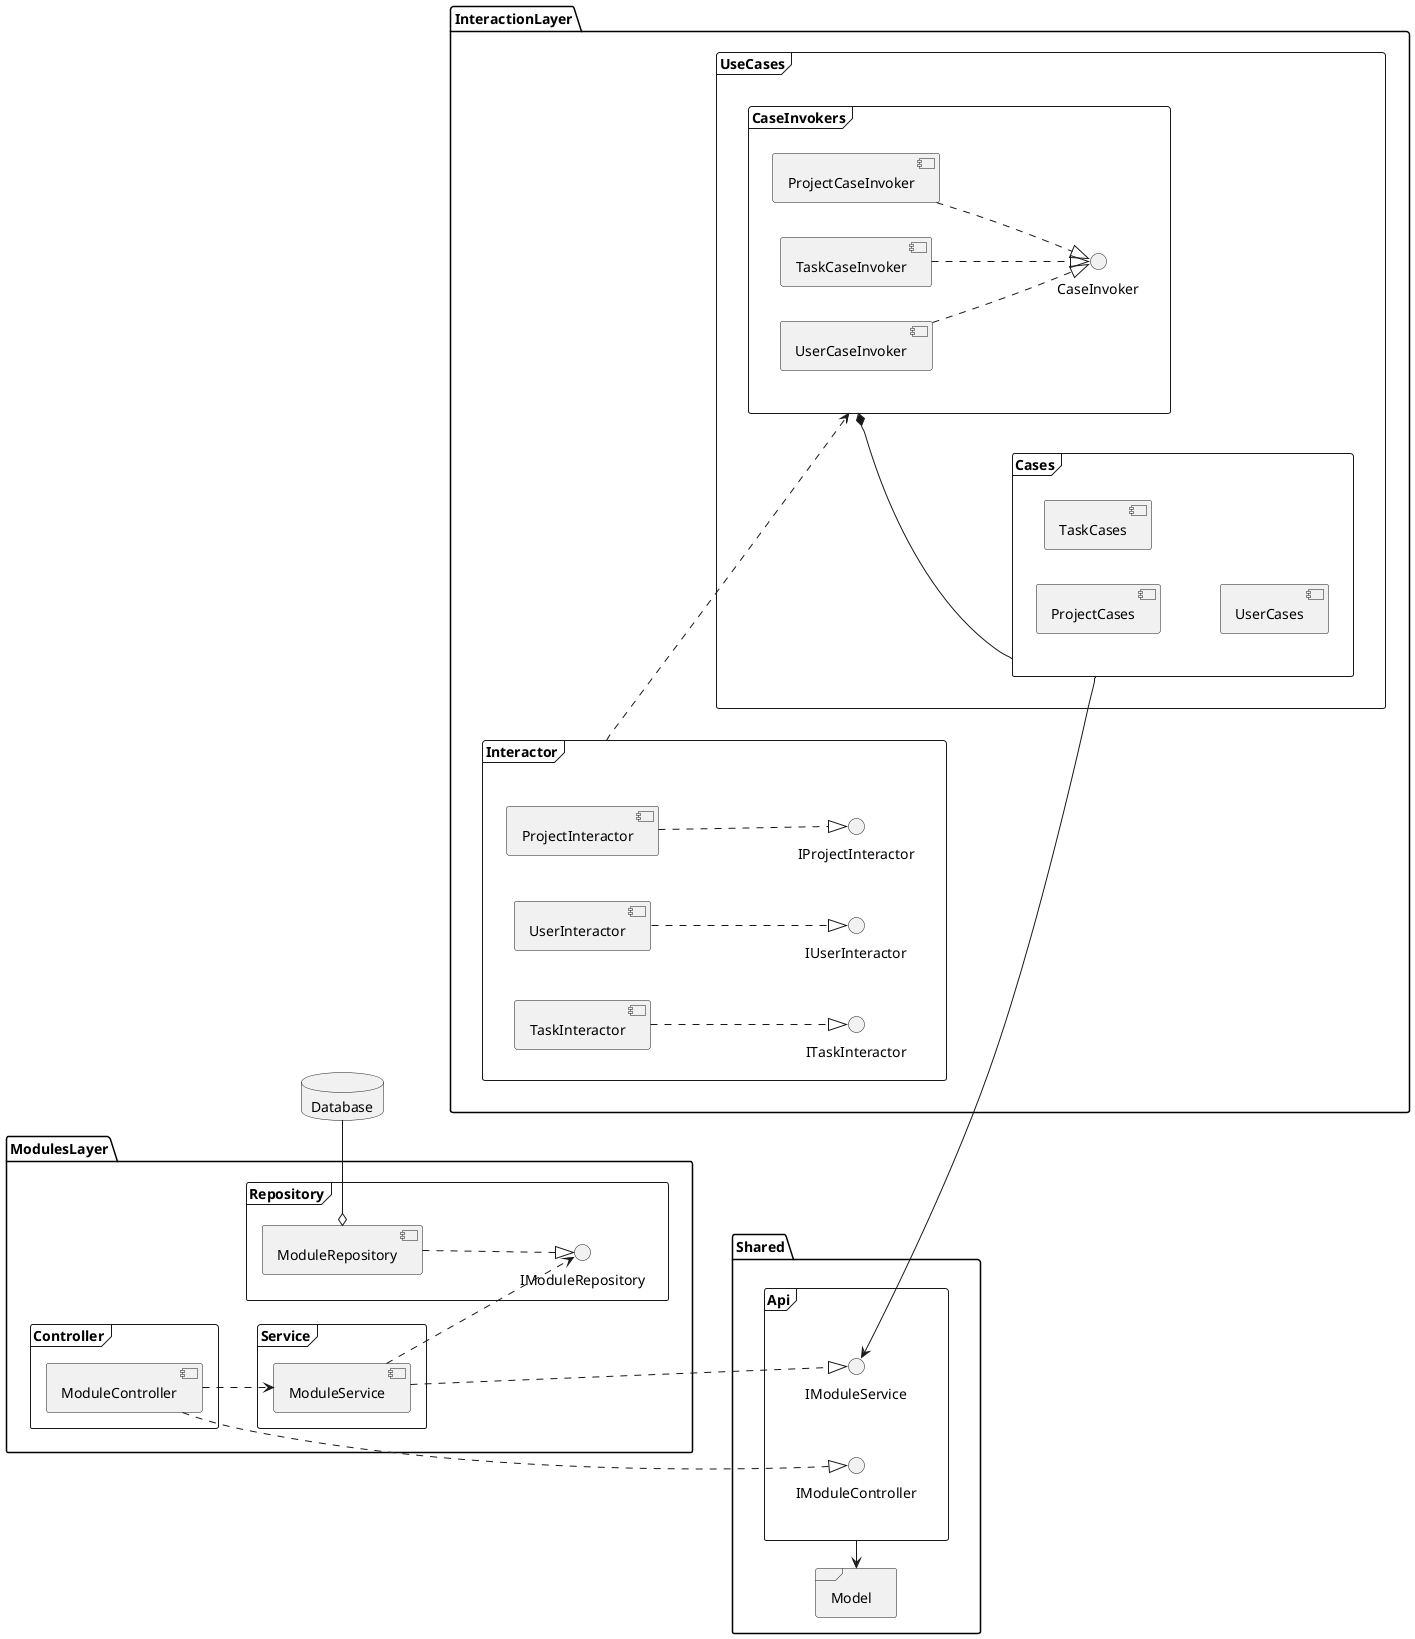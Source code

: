 @startuml
left to right direction
'top to bottom direction
database "Database" as db

package "InteractionLayer" {

    frame "Interactor" {
          [ProjectInteractor] as pi
          [UserInteractor] as ui
          [TaskInteractor] as ti

          () IProjectInteractor as ipi
          () ITaskInteractor as iti
          () IUserInteractor as iui

          [pi] ..|> ipi
          [ui] ..|> iui
          [ti] ..|> iti
    }

    frame "UseCases" {

        frame "CaseInvokers" {
        () CaseInvoker as ci

        [ProjectCaseInvoker] as pci
        [TaskCaseInvoker] as tci
        [UserCaseInvoker] as uci


        [pci] ..|> ci
        [tci] ..|> ci
        [uci] ..|> ci

        "Interactor" ..> "CaseInvokers"
        }


        frame Cases {
            [ProjectCases] as pc
            [TaskCases] as tc
            [UserCases] as uc
        }

        "CaseInvokers" *-- Cases
    }
}

package "ModulesLayer" {
    frame "Repository" {
        () IModuleRepository as imp
        [ModuleRepository] as mr

        mr ..|> imp

        mr o-right- db
    }
    frame "Service" {
       [ModuleService] as ms

       ms ..> imp
    }
     frame "Controller" {
       [ModuleController] as mc
     }
}

package "Shared" {
    frame "Api" {
        () IModuleService as ims
        () IModuleController as imc

        mc ..> ms

        ms ...|> ims

        mc ..|> imc
    }
    frame "Model" {
    }

    "Api" -> "Model"
}

"Cases" -up-> ims
@enduml